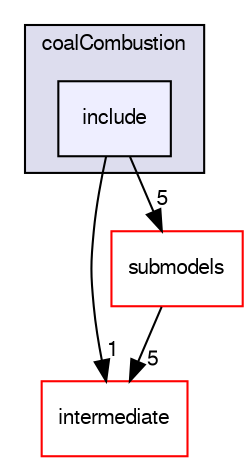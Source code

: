 digraph "src/lagrangian/coalCombustion/include" {
  bgcolor=transparent;
  compound=true
  node [ fontsize="10", fontname="FreeSans"];
  edge [ labelfontsize="10", labelfontname="FreeSans"];
  subgraph clusterdir_6061a3ee916a9160a3a185551ff9959f {
    graph [ bgcolor="#ddddee", pencolor="black", label="coalCombustion" fontname="FreeSans", fontsize="10", URL="dir_6061a3ee916a9160a3a185551ff9959f.html"]
  dir_a0ff90d717e04b3dff76feaa84b08aad [shape=box, label="include", style="filled", fillcolor="#eeeeff", pencolor="black", URL="dir_a0ff90d717e04b3dff76feaa84b08aad.html"];
  }
  dir_d3c32a493136c130c1f0d51f4f35c297 [shape=box label="intermediate" color="red" URL="dir_d3c32a493136c130c1f0d51f4f35c297.html"];
  dir_0ed563d2c3dc00cc49531eaf554b44dc [shape=box label="submodels" color="red" URL="dir_0ed563d2c3dc00cc49531eaf554b44dc.html"];
  dir_a0ff90d717e04b3dff76feaa84b08aad->dir_d3c32a493136c130c1f0d51f4f35c297 [headlabel="1", labeldistance=1.5 headhref="dir_001191_001202.html"];
  dir_a0ff90d717e04b3dff76feaa84b08aad->dir_0ed563d2c3dc00cc49531eaf554b44dc [headlabel="5", labeldistance=1.5 headhref="dir_001191_001192.html"];
  dir_0ed563d2c3dc00cc49531eaf554b44dc->dir_d3c32a493136c130c1f0d51f4f35c297 [headlabel="5", labeldistance=1.5 headhref="dir_001192_001202.html"];
}
